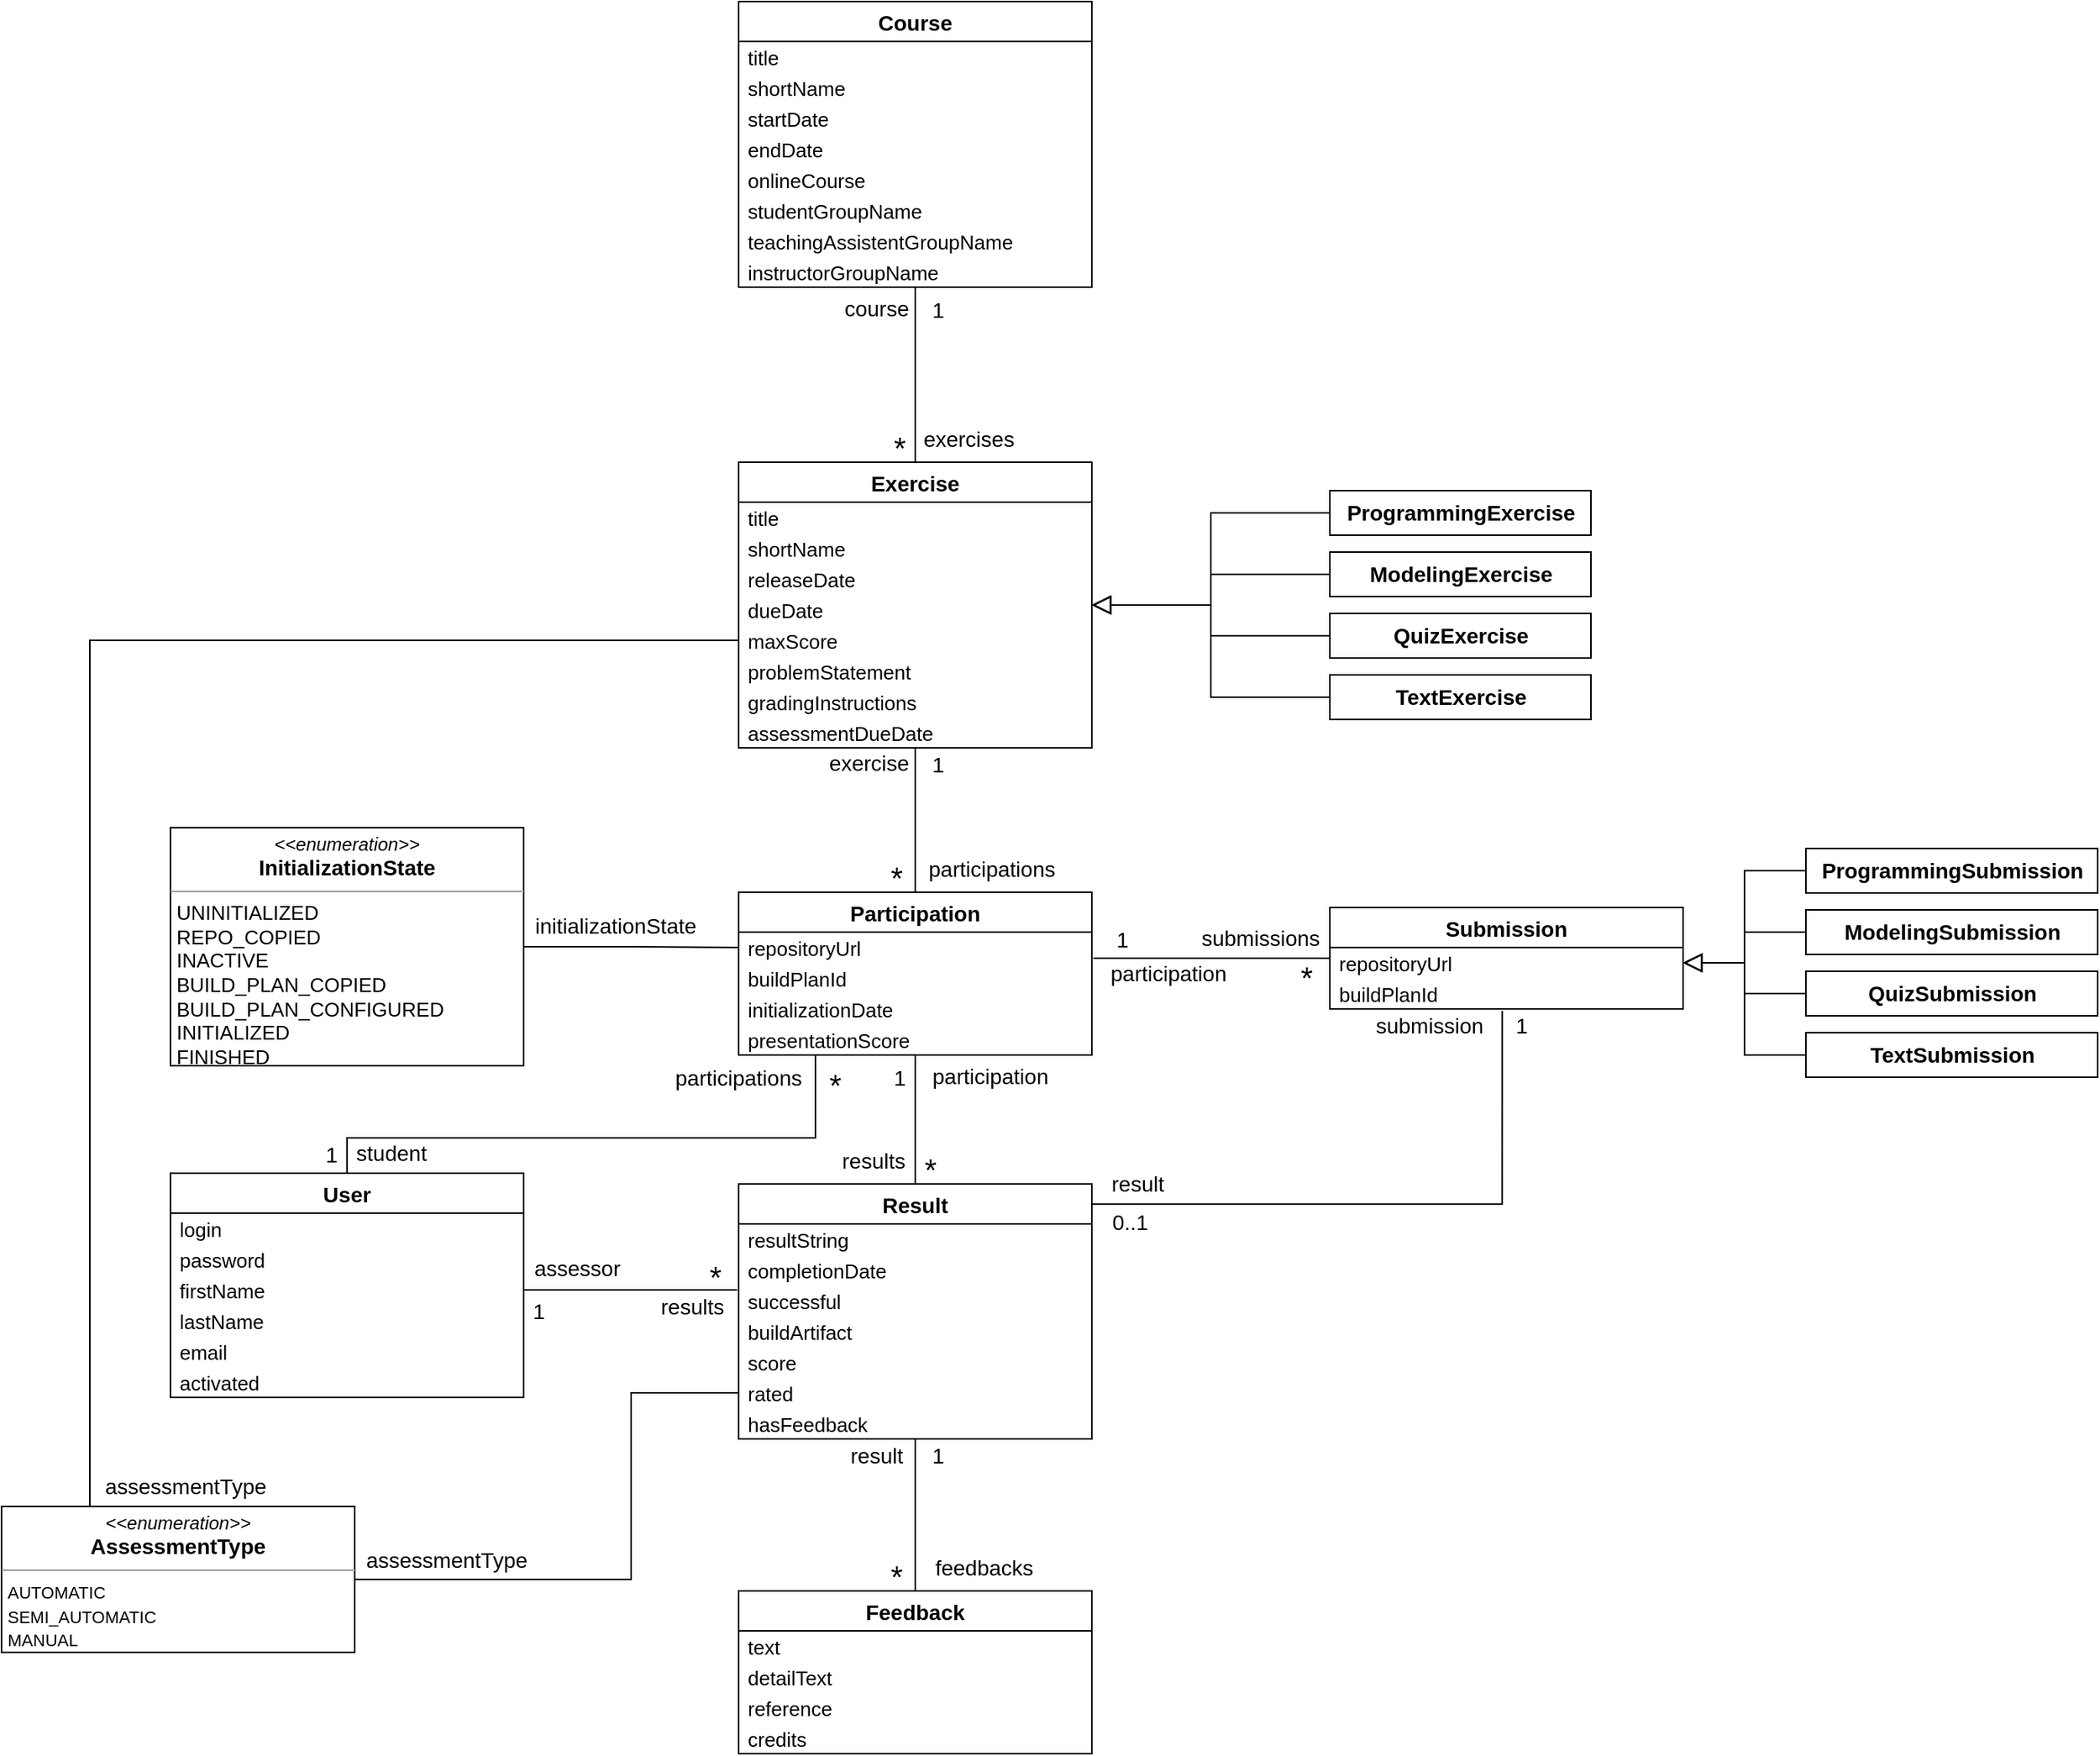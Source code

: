 <mxfile version="14.4.2" type="device"><diagram id="hmF4Noz6D0v80xBQS-tb" name="Page-1"><mxGraphModel dx="1168" dy="650" grid="1" gridSize="10" guides="1" tooltips="1" connect="1" arrows="1" fold="1" page="1" pageScale="1" pageWidth="1500" pageHeight="1500" math="0" shadow="0"><root><mxCell id="0"/><mxCell id="1" parent="0"/><mxCell id="VWoRXfBTbsAQ-bmYzTDf-45" value="Course" style="swimlane;fontStyle=1;childLayout=stackLayout;horizontal=1;startSize=26;fillColor=none;horizontalStack=0;resizeParent=1;resizeParentMax=0;resizeLast=0;collapsible=1;marginBottom=0;spacing=2;fontSize=14;spacingBottom=0;spacingLeft=0;spacingTop=0;" vertex="1" parent="1"><mxGeometry x="548" y="29" width="230" height="186" as="geometry"/></mxCell><mxCell id="VWoRXfBTbsAQ-bmYzTDf-46" value="title" style="text;strokeColor=none;fillColor=none;align=left;verticalAlign=middle;spacingLeft=4;spacingRight=4;overflow=hidden;rotatable=0;points=[[0,0.5],[1,0.5]];portConstraint=eastwest;spacing=2;fontSize=13;spacingTop=0;spacingBottom=0;" vertex="1" parent="VWoRXfBTbsAQ-bmYzTDf-45"><mxGeometry y="26" width="230" height="20" as="geometry"/></mxCell><mxCell id="VWoRXfBTbsAQ-bmYzTDf-47" value="shortName" style="text;strokeColor=none;fillColor=none;align=left;verticalAlign=middle;spacingLeft=4;spacingRight=4;overflow=hidden;rotatable=0;points=[[0,0.5],[1,0.5]];portConstraint=eastwest;spacing=2;fontSize=13;spacingBottom=0;" vertex="1" parent="VWoRXfBTbsAQ-bmYzTDf-45"><mxGeometry y="46" width="230" height="20" as="geometry"/></mxCell><mxCell id="VWoRXfBTbsAQ-bmYzTDf-48" value="startDate" style="text;strokeColor=none;fillColor=none;align=left;verticalAlign=middle;spacingLeft=4;spacingRight=4;overflow=hidden;rotatable=0;points=[[0,0.5],[1,0.5]];portConstraint=eastwest;spacing=2;fontSize=13;spacingBottom=0;" vertex="1" parent="VWoRXfBTbsAQ-bmYzTDf-45"><mxGeometry y="66" width="230" height="20" as="geometry"/></mxCell><mxCell id="VWoRXfBTbsAQ-bmYzTDf-59" value="endDate" style="text;strokeColor=none;fillColor=none;align=left;verticalAlign=middle;spacingLeft=4;spacingRight=4;overflow=hidden;rotatable=0;points=[[0,0.5],[1,0.5]];portConstraint=eastwest;spacing=2;fontSize=13;spacingBottom=0;" vertex="1" parent="VWoRXfBTbsAQ-bmYzTDf-45"><mxGeometry y="86" width="230" height="20" as="geometry"/></mxCell><mxCell id="VWoRXfBTbsAQ-bmYzTDf-60" value="onlineCourse" style="text;strokeColor=none;fillColor=none;align=left;verticalAlign=middle;spacingLeft=4;spacingRight=4;overflow=hidden;rotatable=0;points=[[0,0.5],[1,0.5]];portConstraint=eastwest;spacing=2;fontSize=13;" vertex="1" parent="VWoRXfBTbsAQ-bmYzTDf-45"><mxGeometry y="106" width="230" height="20" as="geometry"/></mxCell><mxCell id="VWoRXfBTbsAQ-bmYzTDf-61" value="studentGroupName" style="text;strokeColor=none;fillColor=none;align=left;verticalAlign=middle;spacingLeft=4;spacingRight=4;overflow=hidden;rotatable=0;points=[[0,0.5],[1,0.5]];portConstraint=eastwest;spacing=2;fontSize=13;spacingBottom=0;" vertex="1" parent="VWoRXfBTbsAQ-bmYzTDf-45"><mxGeometry y="126" width="230" height="20" as="geometry"/></mxCell><mxCell id="VWoRXfBTbsAQ-bmYzTDf-62" value="teachingAssistentGroupName" style="text;strokeColor=none;fillColor=none;align=left;verticalAlign=middle;spacingLeft=4;spacingRight=4;overflow=hidden;rotatable=0;points=[[0,0.5],[1,0.5]];portConstraint=eastwest;spacing=2;fontSize=13;spacingBottom=0;" vertex="1" parent="VWoRXfBTbsAQ-bmYzTDf-45"><mxGeometry y="146" width="230" height="20" as="geometry"/></mxCell><mxCell id="VWoRXfBTbsAQ-bmYzTDf-63" value="instructorGroupName" style="text;strokeColor=none;fillColor=none;align=left;verticalAlign=middle;spacingLeft=4;spacingRight=4;overflow=hidden;rotatable=0;points=[[0,0.5],[1,0.5]];portConstraint=eastwest;spacing=2;fontSize=13;spacingBottom=0;" vertex="1" parent="VWoRXfBTbsAQ-bmYzTDf-45"><mxGeometry y="166" width="230" height="20" as="geometry"/></mxCell><mxCell id="VWoRXfBTbsAQ-bmYzTDf-85" value="" style="edgeStyle=orthogonalEdgeStyle;rounded=0;orthogonalLoop=1;jettySize=auto;html=1;fontSize=14;endArrow=none;endFill=0;" edge="1" parent="1" source="VWoRXfBTbsAQ-bmYzTDf-69" target="VWoRXfBTbsAQ-bmYzTDf-45"><mxGeometry x="0.754" y="15" relative="1" as="geometry"><mxPoint as="offset"/></mxGeometry></mxCell><mxCell id="VWoRXfBTbsAQ-bmYzTDf-184" style="edgeStyle=orthogonalEdgeStyle;rounded=0;orthogonalLoop=1;jettySize=auto;html=1;entryX=0;entryY=0.5;entryDx=0;entryDy=0;endArrow=none;endFill=0;endSize=6;strokeWidth=1;fontSize=14;startArrow=block;startFill=0;startSize=10;" edge="1" parent="1" source="VWoRXfBTbsAQ-bmYzTDf-69" target="VWoRXfBTbsAQ-bmYzTDf-136"><mxGeometry relative="1" as="geometry"/></mxCell><mxCell id="VWoRXfBTbsAQ-bmYzTDf-185" style="edgeStyle=orthogonalEdgeStyle;rounded=0;orthogonalLoop=1;jettySize=auto;html=1;entryX=0;entryY=0.5;entryDx=0;entryDy=0;endArrow=none;endFill=0;endSize=6;strokeWidth=1;fontSize=14;startArrow=block;startFill=0;startSize=10;" edge="1" parent="1" source="VWoRXfBTbsAQ-bmYzTDf-69" target="VWoRXfBTbsAQ-bmYzTDf-137"><mxGeometry relative="1" as="geometry"/></mxCell><mxCell id="VWoRXfBTbsAQ-bmYzTDf-186" style="edgeStyle=orthogonalEdgeStyle;rounded=0;orthogonalLoop=1;jettySize=auto;html=1;endArrow=none;endFill=0;endSize=6;strokeWidth=1;fontSize=14;entryX=0;entryY=0.5;entryDx=0;entryDy=0;startArrow=block;startFill=0;startSize=10;" edge="1" parent="1" source="VWoRXfBTbsAQ-bmYzTDf-69" target="VWoRXfBTbsAQ-bmYzTDf-138"><mxGeometry relative="1" as="geometry"><mxPoint x="928" y="479" as="targetPoint"/></mxGeometry></mxCell><mxCell id="VWoRXfBTbsAQ-bmYzTDf-188" style="edgeStyle=orthogonalEdgeStyle;rounded=0;orthogonalLoop=1;jettySize=auto;html=1;entryX=0;entryY=0.5;entryDx=0;entryDy=0;endArrow=none;endFill=0;endSize=6;strokeWidth=1;fontSize=14;startArrow=block;startFill=0;startSize=10;" edge="1" parent="1" source="VWoRXfBTbsAQ-bmYzTDf-69" target="VWoRXfBTbsAQ-bmYzTDf-135"><mxGeometry relative="1" as="geometry"/></mxCell><mxCell id="VWoRXfBTbsAQ-bmYzTDf-69" value="Exercise" style="swimlane;fontStyle=1;childLayout=stackLayout;horizontal=1;startSize=26;fillColor=none;horizontalStack=0;resizeParent=1;resizeParentMax=0;resizeLast=0;collapsible=1;marginBottom=0;spacing=2;fontSize=14;spacingBottom=0;spacingLeft=0;spacingTop=0;" vertex="1" parent="1"><mxGeometry x="548" y="329" width="230" height="186" as="geometry"/></mxCell><mxCell id="VWoRXfBTbsAQ-bmYzTDf-70" value="title" style="text;strokeColor=none;fillColor=none;align=left;verticalAlign=middle;spacingLeft=4;spacingRight=4;overflow=hidden;rotatable=0;points=[[0,0.5],[1,0.5]];portConstraint=eastwest;spacing=2;fontSize=13;spacingTop=0;spacingBottom=0;" vertex="1" parent="VWoRXfBTbsAQ-bmYzTDf-69"><mxGeometry y="26" width="230" height="20" as="geometry"/></mxCell><mxCell id="VWoRXfBTbsAQ-bmYzTDf-71" value="shortName" style="text;strokeColor=none;fillColor=none;align=left;verticalAlign=middle;spacingLeft=4;spacingRight=4;overflow=hidden;rotatable=0;points=[[0,0.5],[1,0.5]];portConstraint=eastwest;spacing=2;fontSize=13;spacingBottom=0;" vertex="1" parent="VWoRXfBTbsAQ-bmYzTDf-69"><mxGeometry y="46" width="230" height="20" as="geometry"/></mxCell><mxCell id="VWoRXfBTbsAQ-bmYzTDf-79" value="releaseDate" style="text;strokeColor=none;fillColor=none;align=left;verticalAlign=middle;spacingLeft=4;spacingRight=4;overflow=hidden;rotatable=0;points=[[0,0.5],[1,0.5]];portConstraint=eastwest;spacing=2;fontSize=13;spacingBottom=0;" vertex="1" parent="VWoRXfBTbsAQ-bmYzTDf-69"><mxGeometry y="66" width="230" height="20" as="geometry"/></mxCell><mxCell id="VWoRXfBTbsAQ-bmYzTDf-80" value="dueDate" style="text;strokeColor=none;fillColor=none;align=left;verticalAlign=middle;spacingLeft=4;spacingRight=4;overflow=hidden;rotatable=0;points=[[0,0.5],[1,0.5]];portConstraint=eastwest;spacing=2;fontSize=13;spacingBottom=0;" vertex="1" parent="VWoRXfBTbsAQ-bmYzTDf-69"><mxGeometry y="86" width="230" height="20" as="geometry"/></mxCell><mxCell id="VWoRXfBTbsAQ-bmYzTDf-81" value="maxScore" style="text;strokeColor=none;fillColor=none;align=left;verticalAlign=middle;spacingLeft=4;spacingRight=4;overflow=hidden;rotatable=0;points=[[0,0.5],[1,0.5]];portConstraint=eastwest;spacing=2;fontSize=13;spacingBottom=0;" vertex="1" parent="VWoRXfBTbsAQ-bmYzTDf-69"><mxGeometry y="106" width="230" height="20" as="geometry"/></mxCell><mxCell id="VWoRXfBTbsAQ-bmYzTDf-82" value="problemStatement" style="text;strokeColor=none;fillColor=none;align=left;verticalAlign=middle;spacingLeft=4;spacingRight=4;overflow=hidden;rotatable=0;points=[[0,0.5],[1,0.5]];portConstraint=eastwest;spacing=2;fontSize=13;spacingBottom=0;" vertex="1" parent="VWoRXfBTbsAQ-bmYzTDf-69"><mxGeometry y="126" width="230" height="20" as="geometry"/></mxCell><mxCell id="VWoRXfBTbsAQ-bmYzTDf-83" value="gradingInstructions" style="text;strokeColor=none;fillColor=none;align=left;verticalAlign=middle;spacingLeft=4;spacingRight=4;overflow=hidden;rotatable=0;points=[[0,0.5],[1,0.5]];portConstraint=eastwest;spacing=2;fontSize=13;spacingBottom=0;" vertex="1" parent="VWoRXfBTbsAQ-bmYzTDf-69"><mxGeometry y="146" width="230" height="20" as="geometry"/></mxCell><mxCell id="VWoRXfBTbsAQ-bmYzTDf-84" value="assessmentDueDate" style="text;strokeColor=none;fillColor=none;align=left;verticalAlign=middle;spacingLeft=4;spacingRight=4;overflow=hidden;rotatable=0;points=[[0,0.5],[1,0.5]];portConstraint=eastwest;spacing=2;fontSize=13;spacingBottom=0;" vertex="1" parent="VWoRXfBTbsAQ-bmYzTDf-69"><mxGeometry y="166" width="230" height="20" as="geometry"/></mxCell><mxCell id="VWoRXfBTbsAQ-bmYzTDf-87" value="course" style="text;html=1;strokeColor=none;fillColor=none;align=center;verticalAlign=middle;whiteSpace=wrap;rounded=0;fontSize=14;" vertex="1" parent="1"><mxGeometry x="618" y="219" width="40" height="20" as="geometry"/></mxCell><mxCell id="VWoRXfBTbsAQ-bmYzTDf-88" value="1" style="text;html=1;strokeColor=none;fillColor=none;align=center;verticalAlign=middle;whiteSpace=wrap;rounded=0;fontSize=14;" vertex="1" parent="1"><mxGeometry x="658" y="220" width="40" height="20" as="geometry"/></mxCell><mxCell id="VWoRXfBTbsAQ-bmYzTDf-90" value="&lt;font style=&quot;font-size: 20px&quot;&gt;*&lt;/font&gt;" style="text;html=1;strokeColor=none;fillColor=none;align=center;verticalAlign=middle;whiteSpace=wrap;rounded=0;fontSize=14;" vertex="1" parent="1"><mxGeometry x="633" y="309" width="40" height="20" as="geometry"/></mxCell><mxCell id="VWoRXfBTbsAQ-bmYzTDf-91" value="exercises" style="text;html=1;strokeColor=none;fillColor=none;align=center;verticalAlign=middle;whiteSpace=wrap;rounded=0;fontSize=14;" vertex="1" parent="1"><mxGeometry x="678" y="304" width="40" height="20" as="geometry"/></mxCell><mxCell id="VWoRXfBTbsAQ-bmYzTDf-103" style="edgeStyle=orthogonalEdgeStyle;rounded=0;orthogonalLoop=1;jettySize=auto;html=1;endArrow=none;endFill=0;fontSize=14;" edge="1" parent="1" source="VWoRXfBTbsAQ-bmYzTDf-94" target="VWoRXfBTbsAQ-bmYzTDf-69"><mxGeometry relative="1" as="geometry"/></mxCell><mxCell id="VWoRXfBTbsAQ-bmYzTDf-94" value="Participation" style="swimlane;fontStyle=1;childLayout=stackLayout;horizontal=1;startSize=26;fillColor=none;horizontalStack=0;resizeParent=1;resizeParentMax=0;resizeLast=0;collapsible=1;marginBottom=0;spacing=2;fontSize=14;spacingBottom=0;spacingLeft=0;spacingTop=0;" vertex="1" parent="1"><mxGeometry x="548" y="609" width="230" height="106" as="geometry"/></mxCell><mxCell id="VWoRXfBTbsAQ-bmYzTDf-95" value="repositoryUrl" style="text;strokeColor=none;fillColor=none;align=left;verticalAlign=middle;spacingLeft=4;spacingRight=4;overflow=hidden;rotatable=0;points=[[0,0.5],[1,0.5]];portConstraint=eastwest;spacing=2;fontSize=13;spacingTop=0;spacingBottom=0;" vertex="1" parent="VWoRXfBTbsAQ-bmYzTDf-94"><mxGeometry y="26" width="230" height="20" as="geometry"/></mxCell><mxCell id="VWoRXfBTbsAQ-bmYzTDf-96" value="buildPlanId" style="text;strokeColor=none;fillColor=none;align=left;verticalAlign=middle;spacingLeft=4;spacingRight=4;overflow=hidden;rotatable=0;points=[[0,0.5],[1,0.5]];portConstraint=eastwest;spacing=2;fontSize=13;spacingBottom=0;" vertex="1" parent="VWoRXfBTbsAQ-bmYzTDf-94"><mxGeometry y="46" width="230" height="20" as="geometry"/></mxCell><mxCell id="VWoRXfBTbsAQ-bmYzTDf-97" value="initializationDate" style="text;strokeColor=none;fillColor=none;align=left;verticalAlign=middle;spacingLeft=4;spacingRight=4;overflow=hidden;rotatable=0;points=[[0,0.5],[1,0.5]];portConstraint=eastwest;spacing=2;fontSize=13;spacingBottom=0;" vertex="1" parent="VWoRXfBTbsAQ-bmYzTDf-94"><mxGeometry y="66" width="230" height="20" as="geometry"/></mxCell><mxCell id="VWoRXfBTbsAQ-bmYzTDf-98" value="presentationScore" style="text;strokeColor=none;fillColor=none;align=left;verticalAlign=middle;spacingLeft=4;spacingRight=4;overflow=hidden;rotatable=0;points=[[0,0.5],[1,0.5]];portConstraint=eastwest;spacing=2;fontSize=13;spacingBottom=0;" vertex="1" parent="VWoRXfBTbsAQ-bmYzTDf-94"><mxGeometry y="86" width="230" height="20" as="geometry"/></mxCell><mxCell id="VWoRXfBTbsAQ-bmYzTDf-104" value="results" style="text;html=1;strokeColor=none;fillColor=none;align=center;verticalAlign=middle;whiteSpace=wrap;rounded=0;fontSize=14;" vertex="1" parent="1"><mxGeometry x="616" y="774" width="40" height="20" as="geometry"/></mxCell><mxCell id="VWoRXfBTbsAQ-bmYzTDf-106" value="&lt;font style=&quot;font-size: 20px&quot;&gt;*&lt;/font&gt;" style="text;html=1;strokeColor=none;fillColor=none;align=center;verticalAlign=middle;whiteSpace=wrap;rounded=0;fontSize=14;" vertex="1" parent="1"><mxGeometry x="653" y="779" width="40" height="20" as="geometry"/></mxCell><mxCell id="VWoRXfBTbsAQ-bmYzTDf-107" value="participation" style="text;html=1;strokeColor=none;fillColor=none;align=center;verticalAlign=middle;whiteSpace=wrap;rounded=0;fontSize=14;" vertex="1" parent="1"><mxGeometry x="692" y="719" width="40" height="20" as="geometry"/></mxCell><mxCell id="VWoRXfBTbsAQ-bmYzTDf-108" value="1" style="text;html=1;strokeColor=none;fillColor=none;align=center;verticalAlign=middle;whiteSpace=wrap;rounded=0;fontSize=14;" vertex="1" parent="1"><mxGeometry x="633" y="720" width="40" height="20" as="geometry"/></mxCell><mxCell id="VWoRXfBTbsAQ-bmYzTDf-118" style="edgeStyle=orthogonalEdgeStyle;rounded=0;orthogonalLoop=1;jettySize=auto;html=1;endArrow=none;endFill=0;fontSize=14;" edge="1" parent="1" source="VWoRXfBTbsAQ-bmYzTDf-109" target="VWoRXfBTbsAQ-bmYzTDf-94"><mxGeometry relative="1" as="geometry"/></mxCell><mxCell id="VWoRXfBTbsAQ-bmYzTDf-109" value="Result" style="swimlane;fontStyle=1;childLayout=stackLayout;horizontal=1;startSize=26;fillColor=none;horizontalStack=0;resizeParent=1;resizeParentMax=0;resizeLast=0;collapsible=1;marginBottom=0;spacing=2;fontSize=14;spacingBottom=0;spacingLeft=0;spacingTop=0;" vertex="1" parent="1"><mxGeometry x="548" y="799" width="230" height="166" as="geometry"/></mxCell><mxCell id="VWoRXfBTbsAQ-bmYzTDf-110" value="resultString" style="text;strokeColor=none;fillColor=none;align=left;verticalAlign=middle;spacingLeft=4;spacingRight=4;overflow=hidden;rotatable=0;points=[[0,0.5],[1,0.5]];portConstraint=eastwest;spacing=2;fontSize=13;spacingTop=0;spacingBottom=0;" vertex="1" parent="VWoRXfBTbsAQ-bmYzTDf-109"><mxGeometry y="26" width="230" height="20" as="geometry"/></mxCell><mxCell id="VWoRXfBTbsAQ-bmYzTDf-111" value="completionDate" style="text;strokeColor=none;fillColor=none;align=left;verticalAlign=middle;spacingLeft=4;spacingRight=4;overflow=hidden;rotatable=0;points=[[0,0.5],[1,0.5]];portConstraint=eastwest;spacing=2;fontSize=13;spacingBottom=0;" vertex="1" parent="VWoRXfBTbsAQ-bmYzTDf-109"><mxGeometry y="46" width="230" height="20" as="geometry"/></mxCell><mxCell id="VWoRXfBTbsAQ-bmYzTDf-112" value="successful" style="text;strokeColor=none;fillColor=none;align=left;verticalAlign=middle;spacingLeft=4;spacingRight=4;overflow=hidden;rotatable=0;points=[[0,0.5],[1,0.5]];portConstraint=eastwest;spacing=2;fontSize=13;spacingBottom=0;" vertex="1" parent="VWoRXfBTbsAQ-bmYzTDf-109"><mxGeometry y="66" width="230" height="20" as="geometry"/></mxCell><mxCell id="VWoRXfBTbsAQ-bmYzTDf-113" value="buildArtifact" style="text;strokeColor=none;fillColor=none;align=left;verticalAlign=middle;spacingLeft=4;spacingRight=4;overflow=hidden;rotatable=0;points=[[0,0.5],[1,0.5]];portConstraint=eastwest;spacing=2;fontSize=13;spacingBottom=0;" vertex="1" parent="VWoRXfBTbsAQ-bmYzTDf-109"><mxGeometry y="86" width="230" height="20" as="geometry"/></mxCell><mxCell id="VWoRXfBTbsAQ-bmYzTDf-114" value="score" style="text;strokeColor=none;fillColor=none;align=left;verticalAlign=middle;spacingLeft=4;spacingRight=4;overflow=hidden;rotatable=0;points=[[0,0.5],[1,0.5]];portConstraint=eastwest;spacing=2;fontSize=13;spacingBottom=0;" vertex="1" parent="VWoRXfBTbsAQ-bmYzTDf-109"><mxGeometry y="106" width="230" height="20" as="geometry"/></mxCell><mxCell id="VWoRXfBTbsAQ-bmYzTDf-115" value="rated" style="text;strokeColor=none;fillColor=none;align=left;verticalAlign=middle;spacingLeft=4;spacingRight=4;overflow=hidden;rotatable=0;points=[[0,0.5],[1,0.5]];portConstraint=eastwest;spacing=2;fontSize=13;spacingBottom=0;" vertex="1" parent="VWoRXfBTbsAQ-bmYzTDf-109"><mxGeometry y="126" width="230" height="20" as="geometry"/></mxCell><mxCell id="VWoRXfBTbsAQ-bmYzTDf-116" value="hasFeedback" style="text;strokeColor=none;fillColor=none;align=left;verticalAlign=middle;spacingLeft=4;spacingRight=4;overflow=hidden;rotatable=0;points=[[0,0.5],[1,0.5]];portConstraint=eastwest;spacing=2;fontSize=13;spacingBottom=0;" vertex="1" parent="VWoRXfBTbsAQ-bmYzTDf-109"><mxGeometry y="146" width="230" height="20" as="geometry"/></mxCell><mxCell id="VWoRXfBTbsAQ-bmYzTDf-119" value="exercise" style="text;html=1;strokeColor=none;fillColor=none;align=center;verticalAlign=middle;whiteSpace=wrap;rounded=0;fontSize=14;" vertex="1" parent="1"><mxGeometry x="613" y="515" width="40" height="20" as="geometry"/></mxCell><mxCell id="VWoRXfBTbsAQ-bmYzTDf-120" value="1" style="text;html=1;strokeColor=none;fillColor=none;align=center;verticalAlign=middle;whiteSpace=wrap;rounded=0;fontSize=14;" vertex="1" parent="1"><mxGeometry x="658" y="516" width="40" height="20" as="geometry"/></mxCell><mxCell id="VWoRXfBTbsAQ-bmYzTDf-121" value="&lt;font style=&quot;font-size: 20px&quot;&gt;*&lt;/font&gt;" style="text;html=1;strokeColor=none;fillColor=none;align=center;verticalAlign=middle;whiteSpace=wrap;rounded=0;fontSize=14;" vertex="1" parent="1"><mxGeometry x="630.5" y="589" width="40" height="20" as="geometry"/></mxCell><mxCell id="VWoRXfBTbsAQ-bmYzTDf-122" value="participations" style="text;html=1;strokeColor=none;fillColor=none;align=center;verticalAlign=middle;whiteSpace=wrap;rounded=0;fontSize=14;" vertex="1" parent="1"><mxGeometry x="693" y="584" width="40" height="20" as="geometry"/></mxCell><mxCell id="VWoRXfBTbsAQ-bmYzTDf-133" style="edgeStyle=orthogonalEdgeStyle;rounded=0;orthogonalLoop=1;jettySize=auto;html=1;endArrow=none;endFill=0;fontSize=14;" edge="1" parent="1" source="VWoRXfBTbsAQ-bmYzTDf-124" target="VWoRXfBTbsAQ-bmYzTDf-109"><mxGeometry relative="1" as="geometry"/></mxCell><mxCell id="VWoRXfBTbsAQ-bmYzTDf-124" value="Feedback" style="swimlane;fontStyle=1;childLayout=stackLayout;horizontal=1;startSize=26;fillColor=none;horizontalStack=0;resizeParent=1;resizeParentMax=0;resizeLast=0;collapsible=1;marginBottom=0;spacing=2;fontSize=14;spacingBottom=0;spacingLeft=0;spacingTop=0;" vertex="1" parent="1"><mxGeometry x="548" y="1064" width="230" height="106" as="geometry"/></mxCell><mxCell id="VWoRXfBTbsAQ-bmYzTDf-125" value="text" style="text;strokeColor=none;fillColor=none;align=left;verticalAlign=middle;spacingLeft=4;spacingRight=4;overflow=hidden;rotatable=0;points=[[0,0.5],[1,0.5]];portConstraint=eastwest;spacing=2;fontSize=13;spacingTop=0;spacingBottom=0;" vertex="1" parent="VWoRXfBTbsAQ-bmYzTDf-124"><mxGeometry y="26" width="230" height="20" as="geometry"/></mxCell><mxCell id="VWoRXfBTbsAQ-bmYzTDf-126" value="detailText" style="text;strokeColor=none;fillColor=none;align=left;verticalAlign=middle;spacingLeft=4;spacingRight=4;overflow=hidden;rotatable=0;points=[[0,0.5],[1,0.5]];portConstraint=eastwest;spacing=2;fontSize=13;spacingBottom=0;" vertex="1" parent="VWoRXfBTbsAQ-bmYzTDf-124"><mxGeometry y="46" width="230" height="20" as="geometry"/></mxCell><mxCell id="VWoRXfBTbsAQ-bmYzTDf-127" value="reference" style="text;strokeColor=none;fillColor=none;align=left;verticalAlign=middle;spacingLeft=4;spacingRight=4;overflow=hidden;rotatable=0;points=[[0,0.5],[1,0.5]];portConstraint=eastwest;spacing=2;fontSize=13;spacingBottom=0;" vertex="1" parent="VWoRXfBTbsAQ-bmYzTDf-124"><mxGeometry y="66" width="230" height="20" as="geometry"/></mxCell><mxCell id="VWoRXfBTbsAQ-bmYzTDf-128" value="credits" style="text;strokeColor=none;fillColor=none;align=left;verticalAlign=middle;spacingLeft=4;spacingRight=4;overflow=hidden;rotatable=0;points=[[0,0.5],[1,0.5]];portConstraint=eastwest;spacing=2;fontSize=13;spacingBottom=0;" vertex="1" parent="VWoRXfBTbsAQ-bmYzTDf-124"><mxGeometry y="86" width="230" height="20" as="geometry"/></mxCell><mxCell id="VWoRXfBTbsAQ-bmYzTDf-129" value="result" style="text;html=1;strokeColor=none;fillColor=none;align=center;verticalAlign=middle;whiteSpace=wrap;rounded=0;fontSize=14;" vertex="1" parent="1"><mxGeometry x="618" y="966" width="40" height="20" as="geometry"/></mxCell><mxCell id="VWoRXfBTbsAQ-bmYzTDf-130" value="1" style="text;html=1;strokeColor=none;fillColor=none;align=center;verticalAlign=middle;whiteSpace=wrap;rounded=0;fontSize=14;" vertex="1" parent="1"><mxGeometry x="658" y="966" width="40" height="20" as="geometry"/></mxCell><mxCell id="VWoRXfBTbsAQ-bmYzTDf-131" value="&lt;font style=&quot;font-size: 20px&quot;&gt;*&lt;/font&gt;" style="text;html=1;strokeColor=none;fillColor=none;align=center;verticalAlign=middle;whiteSpace=wrap;rounded=0;fontSize=14;" vertex="1" parent="1"><mxGeometry x="630.5" y="1044" width="40" height="20" as="geometry"/></mxCell><mxCell id="VWoRXfBTbsAQ-bmYzTDf-132" value="feedbacks" style="text;html=1;strokeColor=none;fillColor=none;align=center;verticalAlign=middle;whiteSpace=wrap;rounded=0;fontSize=14;" vertex="1" parent="1"><mxGeometry x="688" y="1039" width="40" height="20" as="geometry"/></mxCell><mxCell id="VWoRXfBTbsAQ-bmYzTDf-135" value="&lt;b&gt;ProgrammingExercise&lt;/b&gt;" style="html=1;fontSize=14;" vertex="1" parent="1"><mxGeometry x="933" y="347.5" width="170" height="29" as="geometry"/></mxCell><mxCell id="VWoRXfBTbsAQ-bmYzTDf-136" value="&lt;b&gt;ModelingExercise&lt;/b&gt;" style="html=1;fontSize=14;" vertex="1" parent="1"><mxGeometry x="933" y="387.5" width="170" height="29" as="geometry"/></mxCell><mxCell id="VWoRXfBTbsAQ-bmYzTDf-137" value="&lt;b&gt;QuizExercise&lt;/b&gt;" style="html=1;fontSize=14;" vertex="1" parent="1"><mxGeometry x="933" y="427.5" width="170" height="29" as="geometry"/></mxCell><mxCell id="VWoRXfBTbsAQ-bmYzTDf-138" value="&lt;b&gt;TextExercise&lt;/b&gt;" style="html=1;fontSize=14;" vertex="1" parent="1"><mxGeometry x="933" y="467.5" width="170" height="29" as="geometry"/></mxCell><mxCell id="VWoRXfBTbsAQ-bmYzTDf-154" style="edgeStyle=orthogonalEdgeStyle;rounded=0;orthogonalLoop=1;jettySize=auto;html=1;entryX=1.004;entryY=-0.15;entryDx=0;entryDy=0;entryPerimeter=0;endArrow=none;endFill=0;endSize=6;strokeWidth=1;fontSize=14;" edge="1" parent="1" source="VWoRXfBTbsAQ-bmYzTDf-145" target="VWoRXfBTbsAQ-bmYzTDf-96"><mxGeometry relative="1" as="geometry"/></mxCell><mxCell id="VWoRXfBTbsAQ-bmYzTDf-171" style="edgeStyle=orthogonalEdgeStyle;rounded=0;orthogonalLoop=1;jettySize=auto;html=1;entryX=1;entryY=0.079;entryDx=0;entryDy=0;entryPerimeter=0;endArrow=none;endFill=0;endSize=6;strokeWidth=1;fontSize=14;exitX=0.488;exitY=1.065;exitDx=0;exitDy=0;exitPerimeter=0;" edge="1" parent="1" source="VWoRXfBTbsAQ-bmYzTDf-147" target="VWoRXfBTbsAQ-bmYzTDf-109"><mxGeometry relative="1" as="geometry"><Array as="points"><mxPoint x="1045" y="812"/></Array></mxGeometry></mxCell><mxCell id="VWoRXfBTbsAQ-bmYzTDf-145" value="Submission" style="swimlane;fontStyle=1;childLayout=stackLayout;horizontal=1;startSize=26;fillColor=none;horizontalStack=0;resizeParent=1;resizeParentMax=0;resizeLast=0;collapsible=1;marginBottom=0;spacing=2;fontSize=14;spacingBottom=0;spacingLeft=0;spacingTop=0;" vertex="1" parent="1"><mxGeometry x="933" y="619" width="230" height="66" as="geometry"/></mxCell><mxCell id="VWoRXfBTbsAQ-bmYzTDf-146" value="repositoryUrl" style="text;strokeColor=none;fillColor=none;align=left;verticalAlign=middle;spacingLeft=4;spacingRight=4;overflow=hidden;rotatable=0;points=[[0,0.5],[1,0.5]];portConstraint=eastwest;spacing=2;fontSize=13;spacingTop=0;spacingBottom=0;" vertex="1" parent="VWoRXfBTbsAQ-bmYzTDf-145"><mxGeometry y="26" width="230" height="20" as="geometry"/></mxCell><mxCell id="VWoRXfBTbsAQ-bmYzTDf-147" value="buildPlanId" style="text;strokeColor=none;fillColor=none;align=left;verticalAlign=middle;spacingLeft=4;spacingRight=4;overflow=hidden;rotatable=0;points=[[0,0.5],[1,0.5]];portConstraint=eastwest;spacing=2;fontSize=13;spacingBottom=0;" vertex="1" parent="VWoRXfBTbsAQ-bmYzTDf-145"><mxGeometry y="46" width="230" height="20" as="geometry"/></mxCell><mxCell id="VWoRXfBTbsAQ-bmYzTDf-155" value="submissions" style="text;html=1;strokeColor=none;fillColor=none;align=center;verticalAlign=middle;whiteSpace=wrap;rounded=0;fontSize=14;" vertex="1" parent="1"><mxGeometry x="868" y="629" width="40" height="20" as="geometry"/></mxCell><mxCell id="VWoRXfBTbsAQ-bmYzTDf-156" value="1" style="text;html=1;strokeColor=none;fillColor=none;align=center;verticalAlign=middle;whiteSpace=wrap;rounded=0;fontSize=14;" vertex="1" parent="1"><mxGeometry x="778" y="630" width="40" height="20" as="geometry"/></mxCell><mxCell id="VWoRXfBTbsAQ-bmYzTDf-159" value="participation" style="text;html=1;strokeColor=none;fillColor=none;align=center;verticalAlign=middle;whiteSpace=wrap;rounded=0;fontSize=14;" vertex="1" parent="1"><mxGeometry x="808" y="652" width="40" height="20" as="geometry"/></mxCell><mxCell id="VWoRXfBTbsAQ-bmYzTDf-160" value="&lt;font style=&quot;font-size: 20px&quot;&gt;*&lt;/font&gt;" style="text;html=1;strokeColor=none;fillColor=none;align=center;verticalAlign=middle;whiteSpace=wrap;rounded=0;fontSize=14;" vertex="1" parent="1"><mxGeometry x="898" y="654" width="40" height="20" as="geometry"/></mxCell><mxCell id="VWoRXfBTbsAQ-bmYzTDf-166" style="edgeStyle=orthogonalEdgeStyle;rounded=0;orthogonalLoop=1;jettySize=auto;html=1;entryX=1;entryY=0.5;entryDx=0;entryDy=0;endArrow=block;endFill=0;endSize=10;strokeWidth=1;fontSize=14;exitX=0;exitY=0.5;exitDx=0;exitDy=0;" edge="1" parent="1" source="VWoRXfBTbsAQ-bmYzTDf-162" target="VWoRXfBTbsAQ-bmYzTDf-146"><mxGeometry relative="1" as="geometry"/></mxCell><mxCell id="VWoRXfBTbsAQ-bmYzTDf-162" value="&lt;b&gt;ProgrammingSubmission&lt;/b&gt;" style="html=1;fontSize=14;" vertex="1" parent="1"><mxGeometry x="1243" y="580.5" width="190" height="29" as="geometry"/></mxCell><mxCell id="VWoRXfBTbsAQ-bmYzTDf-167" style="edgeStyle=orthogonalEdgeStyle;rounded=0;orthogonalLoop=1;jettySize=auto;html=1;entryX=1;entryY=0.5;entryDx=0;entryDy=0;endArrow=block;endFill=0;endSize=10;strokeWidth=1;fontSize=14;" edge="1" parent="1" source="VWoRXfBTbsAQ-bmYzTDf-163" target="VWoRXfBTbsAQ-bmYzTDf-146"><mxGeometry relative="1" as="geometry"/></mxCell><mxCell id="VWoRXfBTbsAQ-bmYzTDf-163" value="&lt;b&gt;Modeling&lt;/b&gt;&lt;b&gt;Submission&lt;/b&gt;" style="html=1;fontSize=14;" vertex="1" parent="1"><mxGeometry x="1243" y="620.5" width="190" height="29" as="geometry"/></mxCell><mxCell id="VWoRXfBTbsAQ-bmYzTDf-170" style="edgeStyle=orthogonalEdgeStyle;rounded=0;orthogonalLoop=1;jettySize=auto;html=1;entryX=1;entryY=0.5;entryDx=0;entryDy=0;endArrow=block;endFill=0;endSize=10;strokeWidth=1;fontSize=14;" edge="1" parent="1" source="VWoRXfBTbsAQ-bmYzTDf-164" target="VWoRXfBTbsAQ-bmYzTDf-146"><mxGeometry relative="1" as="geometry"/></mxCell><mxCell id="VWoRXfBTbsAQ-bmYzTDf-164" value="&lt;b&gt;Quiz&lt;/b&gt;&lt;b&gt;Submission&lt;/b&gt;" style="html=1;fontSize=14;" vertex="1" parent="1"><mxGeometry x="1243" y="660.5" width="190" height="29" as="geometry"/></mxCell><mxCell id="VWoRXfBTbsAQ-bmYzTDf-169" style="edgeStyle=orthogonalEdgeStyle;rounded=0;orthogonalLoop=1;jettySize=auto;html=1;entryX=1;entryY=0.5;entryDx=0;entryDy=0;endArrow=block;endFill=0;endSize=10;strokeWidth=1;fontSize=14;exitX=0;exitY=0.5;exitDx=0;exitDy=0;" edge="1" parent="1" source="VWoRXfBTbsAQ-bmYzTDf-165" target="VWoRXfBTbsAQ-bmYzTDf-146"><mxGeometry relative="1" as="geometry"/></mxCell><mxCell id="VWoRXfBTbsAQ-bmYzTDf-165" value="&lt;b&gt;Text&lt;/b&gt;&lt;b&gt;Submission&lt;/b&gt;" style="html=1;fontSize=14;" vertex="1" parent="1"><mxGeometry x="1243" y="700.5" width="190" height="29" as="geometry"/></mxCell><mxCell id="VWoRXfBTbsAQ-bmYzTDf-172" value="submission" style="text;html=1;strokeColor=none;fillColor=none;align=center;verticalAlign=middle;whiteSpace=wrap;rounded=0;fontSize=14;" vertex="1" parent="1"><mxGeometry x="978" y="686" width="40" height="20" as="geometry"/></mxCell><mxCell id="VWoRXfBTbsAQ-bmYzTDf-173" value="1" style="text;html=1;strokeColor=none;fillColor=none;align=center;verticalAlign=middle;whiteSpace=wrap;rounded=0;fontSize=14;" vertex="1" parent="1"><mxGeometry x="1038" y="686" width="40" height="20" as="geometry"/></mxCell><mxCell id="VWoRXfBTbsAQ-bmYzTDf-174" value="result" style="text;html=1;strokeColor=none;fillColor=none;align=center;verticalAlign=middle;whiteSpace=wrap;rounded=0;fontSize=14;" vertex="1" parent="1"><mxGeometry x="788" y="789" width="40" height="20" as="geometry"/></mxCell><mxCell id="VWoRXfBTbsAQ-bmYzTDf-175" value="0..1" style="text;html=1;strokeColor=none;fillColor=none;align=center;verticalAlign=middle;whiteSpace=wrap;rounded=0;fontSize=14;" vertex="1" parent="1"><mxGeometry x="783" y="814" width="40" height="20" as="geometry"/></mxCell><mxCell id="VWoRXfBTbsAQ-bmYzTDf-198" style="edgeStyle=orthogonalEdgeStyle;rounded=0;orthogonalLoop=1;jettySize=auto;html=1;startArrow=none;startFill=0;startSize=6;endArrow=none;endFill=0;endSize=6;strokeWidth=1;fontSize=14;" edge="1" parent="1" source="VWoRXfBTbsAQ-bmYzTDf-189" target="VWoRXfBTbsAQ-bmYzTDf-98"><mxGeometry relative="1" as="geometry"><mxPoint x="598" y="716" as="targetPoint"/><Array as="points"><mxPoint x="293" y="769"/><mxPoint x="598" y="769"/></Array></mxGeometry></mxCell><mxCell id="VWoRXfBTbsAQ-bmYzTDf-189" value="User" style="swimlane;fontStyle=1;childLayout=stackLayout;horizontal=1;startSize=26;fillColor=none;horizontalStack=0;resizeParent=1;resizeParentMax=0;resizeLast=0;collapsible=1;marginBottom=0;spacing=2;fontSize=14;spacingBottom=0;spacingLeft=0;spacingTop=0;" vertex="1" parent="1"><mxGeometry x="178" y="792" width="230" height="146" as="geometry"/></mxCell><mxCell id="VWoRXfBTbsAQ-bmYzTDf-190" value="login" style="text;strokeColor=none;fillColor=none;align=left;verticalAlign=middle;spacingLeft=4;spacingRight=4;overflow=hidden;rotatable=0;points=[[0,0.5],[1,0.5]];portConstraint=eastwest;spacing=2;fontSize=13;spacingTop=0;spacingBottom=0;" vertex="1" parent="VWoRXfBTbsAQ-bmYzTDf-189"><mxGeometry y="26" width="230" height="20" as="geometry"/></mxCell><mxCell id="VWoRXfBTbsAQ-bmYzTDf-191" value="password" style="text;strokeColor=none;fillColor=none;align=left;verticalAlign=middle;spacingLeft=4;spacingRight=4;overflow=hidden;rotatable=0;points=[[0,0.5],[1,0.5]];portConstraint=eastwest;spacing=2;fontSize=13;spacingBottom=0;" vertex="1" parent="VWoRXfBTbsAQ-bmYzTDf-189"><mxGeometry y="46" width="230" height="20" as="geometry"/></mxCell><mxCell id="VWoRXfBTbsAQ-bmYzTDf-192" value="firstName" style="text;strokeColor=none;fillColor=none;align=left;verticalAlign=middle;spacingLeft=4;spacingRight=4;overflow=hidden;rotatable=0;points=[[0,0.5],[1,0.5]];portConstraint=eastwest;spacing=2;fontSize=13;spacingBottom=0;" vertex="1" parent="VWoRXfBTbsAQ-bmYzTDf-189"><mxGeometry y="66" width="230" height="20" as="geometry"/></mxCell><mxCell id="VWoRXfBTbsAQ-bmYzTDf-193" value="lastName" style="text;strokeColor=none;fillColor=none;align=left;verticalAlign=middle;spacingLeft=4;spacingRight=4;overflow=hidden;rotatable=0;points=[[0,0.5],[1,0.5]];portConstraint=eastwest;spacing=2;fontSize=13;spacingBottom=0;" vertex="1" parent="VWoRXfBTbsAQ-bmYzTDf-189"><mxGeometry y="86" width="230" height="20" as="geometry"/></mxCell><mxCell id="VWoRXfBTbsAQ-bmYzTDf-196" value="email" style="text;strokeColor=none;fillColor=none;align=left;verticalAlign=middle;spacingLeft=4;spacingRight=4;overflow=hidden;rotatable=0;points=[[0,0.5],[1,0.5]];portConstraint=eastwest;spacing=2;fontSize=13;spacingBottom=0;" vertex="1" parent="VWoRXfBTbsAQ-bmYzTDf-189"><mxGeometry y="106" width="230" height="20" as="geometry"/></mxCell><mxCell id="VWoRXfBTbsAQ-bmYzTDf-197" value="activated" style="text;strokeColor=none;fillColor=none;align=left;verticalAlign=middle;spacingLeft=4;spacingRight=4;overflow=hidden;rotatable=0;points=[[0,0.5],[1,0.5]];portConstraint=eastwest;spacing=2;fontSize=13;spacingBottom=0;" vertex="1" parent="VWoRXfBTbsAQ-bmYzTDf-189"><mxGeometry y="126" width="230" height="20" as="geometry"/></mxCell><mxCell id="VWoRXfBTbsAQ-bmYzTDf-201" value="participations" style="text;html=1;strokeColor=none;fillColor=none;align=center;verticalAlign=middle;whiteSpace=wrap;rounded=0;fontSize=14;" vertex="1" parent="1"><mxGeometry x="528" y="720" width="40" height="20" as="geometry"/></mxCell><mxCell id="VWoRXfBTbsAQ-bmYzTDf-202" value="&lt;font style=&quot;font-size: 20px&quot;&gt;*&lt;/font&gt;" style="text;html=1;strokeColor=none;fillColor=none;align=center;verticalAlign=middle;whiteSpace=wrap;rounded=0;fontSize=14;" vertex="1" parent="1"><mxGeometry x="590.5" y="724" width="40" height="20" as="geometry"/></mxCell><mxCell id="VWoRXfBTbsAQ-bmYzTDf-203" value="student" style="text;html=1;strokeColor=none;fillColor=none;align=center;verticalAlign=middle;whiteSpace=wrap;rounded=0;fontSize=14;" vertex="1" parent="1"><mxGeometry x="301.5" y="769" width="40" height="20" as="geometry"/></mxCell><mxCell id="VWoRXfBTbsAQ-bmYzTDf-204" value="1" style="text;html=1;strokeColor=none;fillColor=none;align=center;verticalAlign=middle;whiteSpace=wrap;rounded=0;fontSize=14;" vertex="1" parent="1"><mxGeometry x="262.5" y="770" width="40" height="20" as="geometry"/></mxCell><mxCell id="VWoRXfBTbsAQ-bmYzTDf-205" style="edgeStyle=orthogonalEdgeStyle;rounded=0;orthogonalLoop=1;jettySize=auto;html=1;entryX=-0.004;entryY=0.15;entryDx=0;entryDy=0;entryPerimeter=0;startArrow=none;startFill=0;startSize=6;endArrow=none;endFill=0;endSize=6;strokeWidth=1;fontSize=14;" edge="1" parent="1" source="VWoRXfBTbsAQ-bmYzTDf-192" target="VWoRXfBTbsAQ-bmYzTDf-112"><mxGeometry relative="1" as="geometry"/></mxCell><mxCell id="VWoRXfBTbsAQ-bmYzTDf-206" value="assessor" style="text;html=1;strokeColor=none;fillColor=none;align=center;verticalAlign=middle;whiteSpace=wrap;rounded=0;fontSize=14;" vertex="1" parent="1"><mxGeometry x="423" y="844" width="40" height="20" as="geometry"/></mxCell><mxCell id="VWoRXfBTbsAQ-bmYzTDf-207" value="1" style="text;html=1;strokeColor=none;fillColor=none;align=center;verticalAlign=middle;whiteSpace=wrap;rounded=0;fontSize=14;" vertex="1" parent="1"><mxGeometry x="398" y="872" width="40" height="20" as="geometry"/></mxCell><mxCell id="VWoRXfBTbsAQ-bmYzTDf-208" value="&lt;font style=&quot;font-size: 20px&quot;&gt;*&lt;/font&gt;" style="text;html=1;strokeColor=none;fillColor=none;align=center;verticalAlign=middle;whiteSpace=wrap;rounded=0;fontSize=14;" vertex="1" parent="1"><mxGeometry x="513" y="849" width="40" height="20" as="geometry"/></mxCell><mxCell id="VWoRXfBTbsAQ-bmYzTDf-238" style="edgeStyle=orthogonalEdgeStyle;rounded=0;orthogonalLoop=1;jettySize=auto;html=1;entryX=0;entryY=0.5;entryDx=0;entryDy=0;startArrow=none;startFill=0;startSize=6;endArrow=none;endFill=0;endSize=6;strokeWidth=1;fontSize=14;" edge="1" parent="1" source="VWoRXfBTbsAQ-bmYzTDf-236" target="VWoRXfBTbsAQ-bmYzTDf-95"><mxGeometry relative="1" as="geometry"/></mxCell><mxCell id="VWoRXfBTbsAQ-bmYzTDf-236" value="&lt;p style=&quot;margin: 0px ; margin-top: 4px ; text-align: center&quot;&gt;&lt;i&gt;&amp;lt;&amp;lt;enumeration&amp;gt;&amp;gt;&lt;/i&gt;&lt;br&gt;&lt;b style=&quot;font-size: 14px&quot;&gt;InitializationState&lt;/b&gt;&lt;/p&gt;&lt;hr size=&quot;1&quot;&gt;&lt;p style=&quot;margin: 0px 0px 0px 4px ; font-size: 13px&quot;&gt;&lt;font style=&quot;font-size: 13px&quot;&gt;UNINITIALIZED&lt;br&gt;&lt;/font&gt;&lt;/p&gt;&lt;p style=&quot;margin: 0px 0px 0px 4px ; font-size: 13px&quot;&gt;&lt;font style=&quot;font-size: 13px&quot;&gt;REPO_COPIED&lt;br&gt;&lt;/font&gt;&lt;/p&gt;&lt;p style=&quot;margin: 0px 0px 0px 4px ; font-size: 13px&quot;&gt;&lt;font style=&quot;font-size: 13px&quot;&gt;INACTIVE&lt;br&gt;&lt;/font&gt;&lt;/p&gt;&lt;p style=&quot;margin: 0px 0px 0px 4px ; font-size: 13px&quot;&gt;&lt;font style=&quot;font-size: 13px&quot;&gt;BUILD_PLAN_COPIED&lt;br&gt;&lt;/font&gt;&lt;/p&gt;&lt;p style=&quot;margin: 0px 0px 0px 4px ; font-size: 13px&quot;&gt;&lt;font style=&quot;font-size: 13px&quot;&gt;BUILD_PLAN_CONFIGURED&lt;br&gt;&lt;/font&gt;&lt;/p&gt;&lt;p style=&quot;margin: 0px 0px 0px 4px ; font-size: 13px&quot;&gt;&lt;font style=&quot;font-size: 13px&quot;&gt;INITIALIZED&lt;br&gt;&lt;/font&gt;&lt;/p&gt;&lt;p style=&quot;margin: 0px 0px 0px 4px ; font-size: 13px&quot;&gt;&lt;font style=&quot;font-size: 13px&quot;&gt;FINISHED&lt;/font&gt;&lt;span style=&quot;font-size: 11px&quot;&gt;&lt;br&gt;&lt;/span&gt;&lt;/p&gt;" style="verticalAlign=top;align=left;overflow=fill;fontSize=12;fontFamily=Helvetica;html=1;strokeWidth=1;" vertex="1" parent="1"><mxGeometry x="178" y="567" width="230" height="155" as="geometry"/></mxCell><mxCell id="VWoRXfBTbsAQ-bmYzTDf-239" value="initializationState" style="text;html=1;strokeColor=none;fillColor=none;align=center;verticalAlign=middle;whiteSpace=wrap;rounded=0;fontSize=14;" vertex="1" parent="1"><mxGeometry x="448" y="620.5" width="40" height="20" as="geometry"/></mxCell><mxCell id="VWoRXfBTbsAQ-bmYzTDf-240" value="&lt;p style=&quot;margin: 0px ; margin-top: 4px ; text-align: center&quot;&gt;&lt;i&gt;&amp;lt;&amp;lt;enumeration&amp;gt;&amp;gt;&lt;/i&gt;&lt;br&gt;&lt;b style=&quot;font-size: 14px&quot;&gt;AssessmentType&lt;/b&gt;&lt;/p&gt;&lt;hr size=&quot;1&quot;&gt;&lt;p style=&quot;margin: 0px 0px 0px 4px ; font-size: 13px&quot;&gt;&lt;font style=&quot;font-size: 13px&quot;&gt;&lt;span style=&quot;font-size: 11px&quot;&gt;AUTOMATIC&lt;/span&gt;&lt;br&gt;&lt;/font&gt;&lt;/p&gt;&lt;p style=&quot;margin: 0px 0px 0px 4px ; font-size: 13px&quot;&gt;&lt;font style=&quot;font-size: 13px&quot;&gt;&lt;span style=&quot;font-size: 11px&quot;&gt;SEMI_AUTOMATIC&lt;/span&gt;&lt;br&gt;&lt;/font&gt;&lt;/p&gt;&lt;p style=&quot;margin: 0px 0px 0px 4px ; font-size: 13px&quot;&gt;&lt;font style=&quot;font-size: 13px&quot;&gt;&lt;span style=&quot;font-size: 11px&quot;&gt;MANUAL&lt;/span&gt;&lt;/font&gt;&lt;/p&gt;" style="verticalAlign=top;align=left;overflow=fill;fontSize=12;fontFamily=Helvetica;html=1;strokeWidth=1;" vertex="1" parent="1"><mxGeometry x="68" y="1009" width="230" height="95" as="geometry"/></mxCell><mxCell id="VWoRXfBTbsAQ-bmYzTDf-241" style="edgeStyle=orthogonalEdgeStyle;rounded=0;orthogonalLoop=1;jettySize=auto;html=1;entryX=0.25;entryY=0;entryDx=0;entryDy=0;startArrow=none;startFill=0;startSize=6;endArrow=none;endFill=0;endSize=6;strokeWidth=1;fontSize=14;" edge="1" parent="1" source="VWoRXfBTbsAQ-bmYzTDf-81" target="VWoRXfBTbsAQ-bmYzTDf-240"><mxGeometry relative="1" as="geometry"/></mxCell><mxCell id="VWoRXfBTbsAQ-bmYzTDf-242" value="assessmentType" style="text;html=1;strokeColor=none;fillColor=none;align=center;verticalAlign=middle;whiteSpace=wrap;rounded=0;fontSize=14;" vertex="1" parent="1"><mxGeometry x="168" y="986" width="40" height="20" as="geometry"/></mxCell><mxCell id="VWoRXfBTbsAQ-bmYzTDf-243" value="results" style="text;html=1;strokeColor=none;fillColor=none;align=center;verticalAlign=middle;whiteSpace=wrap;rounded=0;fontSize=14;" vertex="1" parent="1"><mxGeometry x="498" y="869" width="40" height="20" as="geometry"/></mxCell><mxCell id="VWoRXfBTbsAQ-bmYzTDf-244" style="edgeStyle=orthogonalEdgeStyle;rounded=0;orthogonalLoop=1;jettySize=auto;html=1;entryX=1;entryY=0.5;entryDx=0;entryDy=0;startArrow=none;startFill=0;startSize=6;endArrow=none;endFill=0;endSize=6;strokeWidth=1;fontSize=14;" edge="1" parent="1" source="VWoRXfBTbsAQ-bmYzTDf-115" target="VWoRXfBTbsAQ-bmYzTDf-240"><mxGeometry relative="1" as="geometry"><Array as="points"><mxPoint x="478" y="935"/><mxPoint x="478" y="1057"/></Array></mxGeometry></mxCell><mxCell id="VWoRXfBTbsAQ-bmYzTDf-245" value="assessmentType" style="text;html=1;strokeColor=none;fillColor=none;align=center;verticalAlign=middle;whiteSpace=wrap;rounded=0;fontSize=14;" vertex="1" parent="1"><mxGeometry x="338" y="1034" width="40" height="20" as="geometry"/></mxCell></root></mxGraphModel></diagram></mxfile>